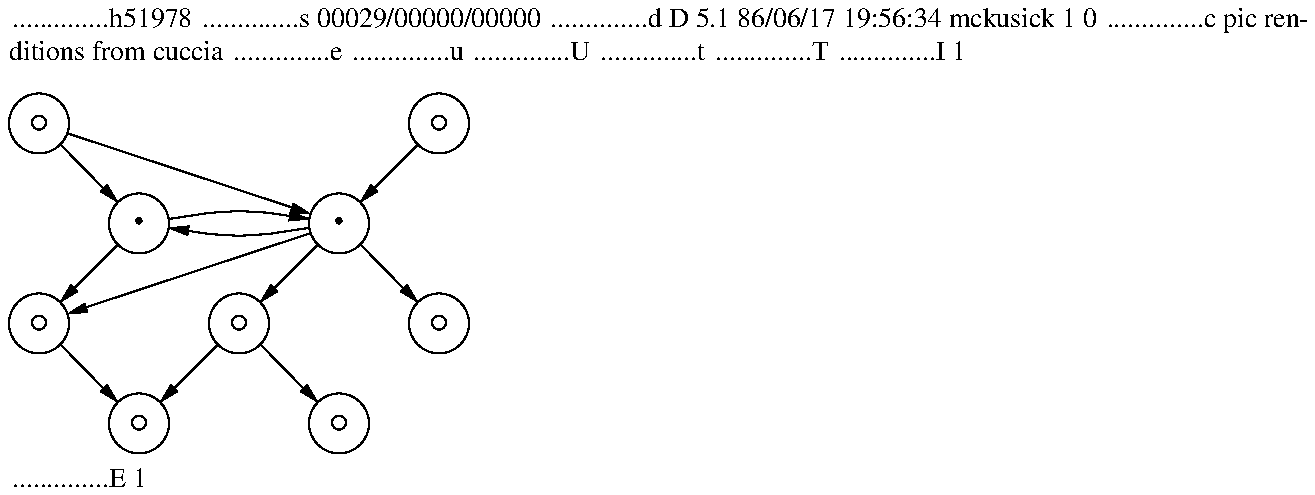 h51978
s 00029/00000/00000
d D 5.1 86/06/17 19:56:34 mckusick 1 0
c pic renditions from cuccia
e
u
U
t
T
I 1
.\" Copyright (c) 1986 Regents of the University of California.
.\" All rights reserved.  The Berkeley software License Agreement
.\" specifies the terms and conditions for redistribution.
.\"
.\"	%W% (Berkeley) %G%
.\"
.PS
circle diam .3i "\(ci"
circle diam .3i "\(ci" at 1st circle + (2i,0i)
circle diam .3i "\(bu" at 1st circle + (0.5i,-0.5i)
circle diam .3i "\(bu" at 2nd circle - (0.5i, 0.5i)
circle diam .3i "\(ci" at 1st circle - (0i,1i)
circle diam .3i "\(ci" at 5th circle + (1i,0i)
circle diam .3i "\(ci" at 2nd circle - (0i,1i)
circle diam .3i "\(ci" at 3rd circle - (0i,1i)
circle diam .3i "\(ci" at 4th circle - (0i,1i)
arrow from 1st circle to 3rd circle chop .15i chop .15i
arrow from 1st circle to 4th circle chop .15i chop .15i
arrow from 2nd circle to 4th circle chop .15i chop .15i
spline -> from 3rd circle right .5i up .075i then right .5i down .075i  chop .15i chop .15i
spline -> from 4th circle left .5i down .075i then left .5i up .075i chop .15i chop .15i
arrow from 3rd circle to 5th circle chop .15i chop .15i
arrow from 4th circle to 5th circle chop .15i chop .15i
arrow from 4th circle to 6th circle chop .15i chop .15i
arrow from 4th circle to 7th circle chop .15i chop .15i
arrow from 5th circle to 8th circle chop .15i chop .15i
arrow from 6th circle to 8th circle chop .15i chop .15i
arrow from 6th circle to 9th circle chop .15i chop .15i
.PE
E 1
